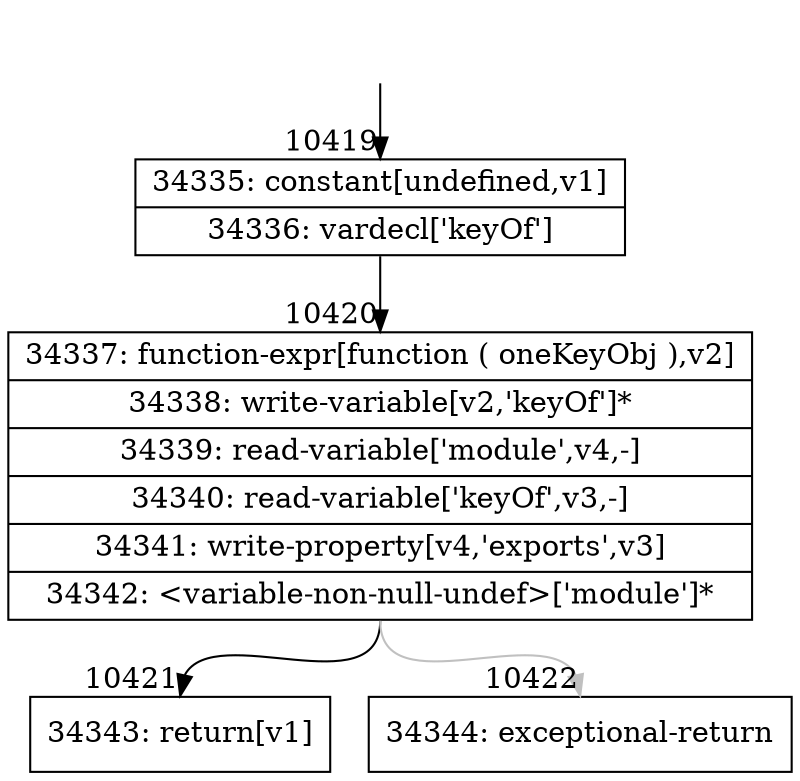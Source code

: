 digraph {
rankdir="TD"
BB_entry783[shape=none,label=""];
BB_entry783 -> BB10419 [tailport=s, headport=n, headlabel="    10419"]
BB10419 [shape=record label="{34335: constant[undefined,v1]|34336: vardecl['keyOf']}" ] 
BB10419 -> BB10420 [tailport=s, headport=n, headlabel="      10420"]
BB10420 [shape=record label="{34337: function-expr[function ( oneKeyObj ),v2]|34338: write-variable[v2,'keyOf']*|34339: read-variable['module',v4,-]|34340: read-variable['keyOf',v3,-]|34341: write-property[v4,'exports',v3]|34342: \<variable-non-null-undef\>['module']*}" ] 
BB10420 -> BB10421 [tailport=s, headport=n, headlabel="      10421"]
BB10420 -> BB10422 [tailport=s, headport=n, color=gray, headlabel="      10422"]
BB10421 [shape=record label="{34343: return[v1]}" ] 
BB10422 [shape=record label="{34344: exceptional-return}" ] 
//#$~ 18732
}
